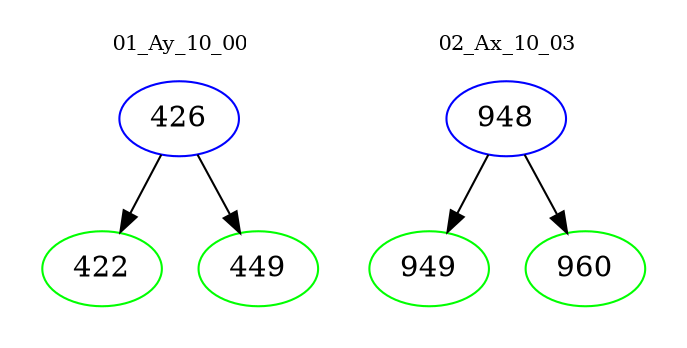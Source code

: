 digraph{
subgraph cluster_0 {
color = white
label = "01_Ay_10_00";
fontsize=10;
T0_426 [label="426", color="blue"]
T0_426 -> T0_422 [color="black"]
T0_422 [label="422", color="green"]
T0_426 -> T0_449 [color="black"]
T0_449 [label="449", color="green"]
}
subgraph cluster_1 {
color = white
label = "02_Ax_10_03";
fontsize=10;
T1_948 [label="948", color="blue"]
T1_948 -> T1_949 [color="black"]
T1_949 [label="949", color="green"]
T1_948 -> T1_960 [color="black"]
T1_960 [label="960", color="green"]
}
}
